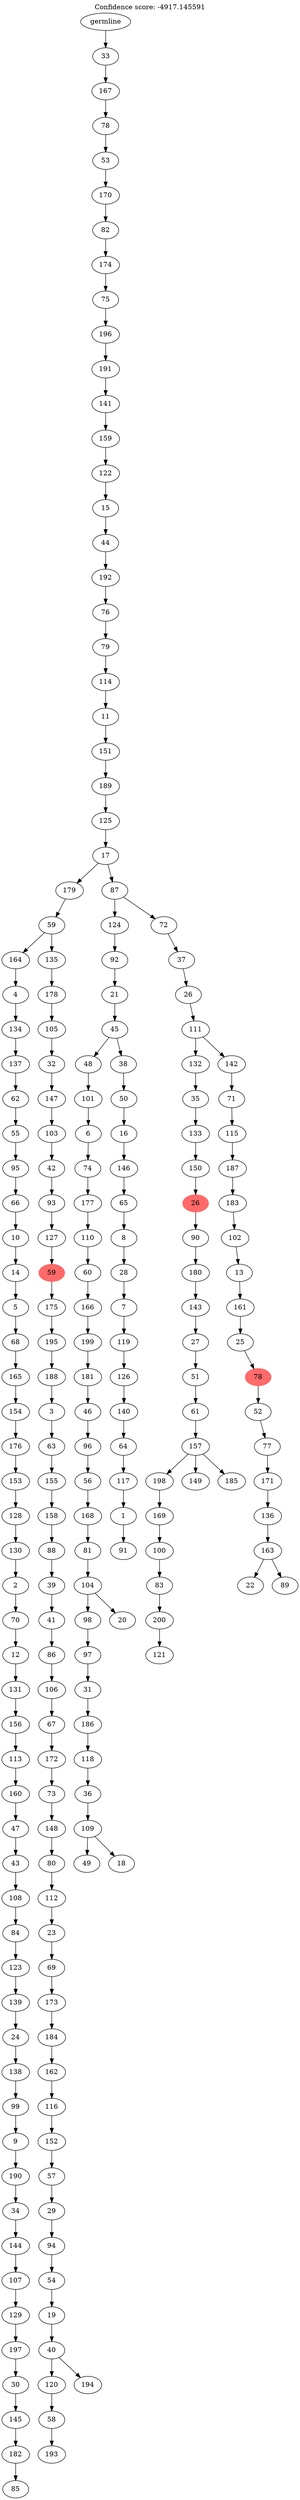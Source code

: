 digraph g {
	"202" -> "203";
	"203" [label="85"];
	"201" -> "202";
	"202" [label="182"];
	"200" -> "201";
	"201" [label="145"];
	"199" -> "200";
	"200" [label="30"];
	"198" -> "199";
	"199" [label="197"];
	"197" -> "198";
	"198" [label="129"];
	"196" -> "197";
	"197" [label="107"];
	"195" -> "196";
	"196" [label="144"];
	"194" -> "195";
	"195" [label="34"];
	"193" -> "194";
	"194" [label="190"];
	"192" -> "193";
	"193" [label="9"];
	"191" -> "192";
	"192" [label="99"];
	"190" -> "191";
	"191" [label="138"];
	"189" -> "190";
	"190" [label="24"];
	"188" -> "189";
	"189" [label="139"];
	"187" -> "188";
	"188" [label="123"];
	"186" -> "187";
	"187" [label="84"];
	"185" -> "186";
	"186" [label="108"];
	"184" -> "185";
	"185" [label="43"];
	"183" -> "184";
	"184" [label="47"];
	"182" -> "183";
	"183" [label="160"];
	"181" -> "182";
	"182" [label="113"];
	"180" -> "181";
	"181" [label="156"];
	"179" -> "180";
	"180" [label="131"];
	"178" -> "179";
	"179" [label="12"];
	"177" -> "178";
	"178" [label="70"];
	"176" -> "177";
	"177" [label="2"];
	"175" -> "176";
	"176" [label="130"];
	"174" -> "175";
	"175" [label="128"];
	"173" -> "174";
	"174" [label="153"];
	"172" -> "173";
	"173" [label="176"];
	"171" -> "172";
	"172" [label="154"];
	"170" -> "171";
	"171" [label="165"];
	"169" -> "170";
	"170" [label="68"];
	"168" -> "169";
	"169" [label="5"];
	"167" -> "168";
	"168" [label="14"];
	"166" -> "167";
	"167" [label="10"];
	"165" -> "166";
	"166" [label="66"];
	"164" -> "165";
	"165" [label="95"];
	"163" -> "164";
	"164" [label="55"];
	"162" -> "163";
	"163" [label="62"];
	"161" -> "162";
	"162" [label="137"];
	"160" -> "161";
	"161" [label="134"];
	"159" -> "160";
	"160" [label="4"];
	"156" -> "157";
	"157" [label="193"];
	"155" -> "156";
	"156" [label="58"];
	"154" -> "155";
	"155" [label="120"];
	"154" -> "158";
	"158" [label="194"];
	"153" -> "154";
	"154" [label="40"];
	"152" -> "153";
	"153" [label="19"];
	"151" -> "152";
	"152" [label="54"];
	"150" -> "151";
	"151" [label="94"];
	"149" -> "150";
	"150" [label="29"];
	"148" -> "149";
	"149" [label="57"];
	"147" -> "148";
	"148" [label="152"];
	"146" -> "147";
	"147" [label="116"];
	"145" -> "146";
	"146" [label="162"];
	"144" -> "145";
	"145" [label="184"];
	"143" -> "144";
	"144" [label="173"];
	"142" -> "143";
	"143" [label="69"];
	"141" -> "142";
	"142" [label="23"];
	"140" -> "141";
	"141" [label="112"];
	"139" -> "140";
	"140" [label="80"];
	"138" -> "139";
	"139" [label="148"];
	"137" -> "138";
	"138" [label="73"];
	"136" -> "137";
	"137" [label="172"];
	"135" -> "136";
	"136" [label="67"];
	"134" -> "135";
	"135" [label="106"];
	"133" -> "134";
	"134" [label="86"];
	"132" -> "133";
	"133" [label="41"];
	"131" -> "132";
	"132" [label="39"];
	"130" -> "131";
	"131" [label="88"];
	"129" -> "130";
	"130" [label="158"];
	"128" -> "129";
	"129" [label="155"];
	"127" -> "128";
	"128" [label="63"];
	"126" -> "127";
	"127" [label="3"];
	"125" -> "126";
	"126" [label="188"];
	"124" -> "125";
	"125" [label="195"];
	"123" -> "124";
	"124" [label="175"];
	"122" -> "123";
	"123" [color=indianred1, style=filled, label="59"];
	"121" -> "122";
	"122" [label="127"];
	"120" -> "121";
	"121" [label="93"];
	"119" -> "120";
	"120" [label="42"];
	"118" -> "119";
	"119" [label="103"];
	"117" -> "118";
	"118" [label="147"];
	"116" -> "117";
	"117" [label="32"];
	"115" -> "116";
	"116" [label="105"];
	"114" -> "115";
	"115" [label="178"];
	"113" -> "114";
	"114" [label="135"];
	"113" -> "159";
	"159" [label="164"];
	"112" -> "113";
	"113" [label="59"];
	"108" -> "109";
	"109" [label="49"];
	"108" -> "110";
	"110" [label="18"];
	"107" -> "108";
	"108" [label="109"];
	"106" -> "107";
	"107" [label="36"];
	"105" -> "106";
	"106" [label="118"];
	"104" -> "105";
	"105" [label="186"];
	"103" -> "104";
	"104" [label="31"];
	"102" -> "103";
	"103" [label="97"];
	"101" -> "102";
	"102" [label="98"];
	"101" -> "111";
	"111" [label="20"];
	"100" -> "101";
	"101" [label="104"];
	"99" -> "100";
	"100" [label="81"];
	"98" -> "99";
	"99" [label="168"];
	"97" -> "98";
	"98" [label="56"];
	"96" -> "97";
	"97" [label="96"];
	"95" -> "96";
	"96" [label="46"];
	"94" -> "95";
	"95" [label="181"];
	"93" -> "94";
	"94" [label="199"];
	"92" -> "93";
	"93" [label="166"];
	"91" -> "92";
	"92" [label="60"];
	"90" -> "91";
	"91" [label="110"];
	"89" -> "90";
	"90" [label="177"];
	"88" -> "89";
	"89" [label="74"];
	"87" -> "88";
	"88" [label="6"];
	"86" -> "87";
	"87" [label="101"];
	"84" -> "85";
	"85" [label="91"];
	"83" -> "84";
	"84" [label="1"];
	"82" -> "83";
	"83" [label="117"];
	"81" -> "82";
	"82" [label="64"];
	"80" -> "81";
	"81" [label="140"];
	"79" -> "80";
	"80" [label="126"];
	"78" -> "79";
	"79" [label="119"];
	"77" -> "78";
	"78" [label="7"];
	"76" -> "77";
	"77" [label="28"];
	"75" -> "76";
	"76" [label="8"];
	"74" -> "75";
	"75" [label="65"];
	"73" -> "74";
	"74" [label="146"];
	"72" -> "73";
	"73" [label="16"];
	"71" -> "72";
	"72" [label="50"];
	"70" -> "71";
	"71" [label="38"];
	"70" -> "86";
	"86" [label="48"];
	"69" -> "70";
	"70" [label="45"];
	"68" -> "69";
	"69" [label="21"];
	"67" -> "68";
	"68" [label="92"];
	"63" -> "64";
	"64" [label="121"];
	"62" -> "63";
	"63" [label="200"];
	"61" -> "62";
	"62" [label="83"];
	"60" -> "61";
	"61" [label="100"];
	"59" -> "60";
	"60" [label="169"];
	"58" -> "59";
	"59" [label="198"];
	"58" -> "65";
	"65" [label="149"];
	"58" -> "66";
	"66" [label="185"];
	"57" -> "58";
	"58" [label="157"];
	"56" -> "57";
	"57" [label="61"];
	"55" -> "56";
	"56" [label="51"];
	"54" -> "55";
	"55" [label="27"];
	"53" -> "54";
	"54" [label="143"];
	"52" -> "53";
	"53" [label="180"];
	"51" -> "52";
	"52" [label="90"];
	"50" -> "51";
	"51" [color=indianred1, style=filled, label="26"];
	"49" -> "50";
	"50" [label="150"];
	"48" -> "49";
	"49" [label="133"];
	"47" -> "48";
	"48" [label="35"];
	"44" -> "45";
	"45" [label="22"];
	"44" -> "46";
	"46" [label="89"];
	"43" -> "44";
	"44" [label="163"];
	"42" -> "43";
	"43" [label="136"];
	"41" -> "42";
	"42" [label="171"];
	"40" -> "41";
	"41" [label="77"];
	"39" -> "40";
	"40" [label="52"];
	"38" -> "39";
	"39" [color=indianred1, style=filled, label="78"];
	"37" -> "38";
	"38" [label="25"];
	"36" -> "37";
	"37" [label="161"];
	"35" -> "36";
	"36" [label="13"];
	"34" -> "35";
	"35" [label="102"];
	"33" -> "34";
	"34" [label="183"];
	"32" -> "33";
	"33" [label="187"];
	"31" -> "32";
	"32" [label="115"];
	"30" -> "31";
	"31" [label="71"];
	"29" -> "30";
	"30" [label="142"];
	"29" -> "47";
	"47" [label="132"];
	"28" -> "29";
	"29" [label="111"];
	"27" -> "28";
	"28" [label="26"];
	"26" -> "27";
	"27" [label="37"];
	"25" -> "26";
	"26" [label="72"];
	"25" -> "67";
	"67" [label="124"];
	"24" -> "25";
	"25" [label="87"];
	"24" -> "112";
	"112" [label="179"];
	"23" -> "24";
	"24" [label="17"];
	"22" -> "23";
	"23" [label="125"];
	"21" -> "22";
	"22" [label="189"];
	"20" -> "21";
	"21" [label="151"];
	"19" -> "20";
	"20" [label="11"];
	"18" -> "19";
	"19" [label="114"];
	"17" -> "18";
	"18" [label="79"];
	"16" -> "17";
	"17" [label="76"];
	"15" -> "16";
	"16" [label="192"];
	"14" -> "15";
	"15" [label="44"];
	"13" -> "14";
	"14" [label="15"];
	"12" -> "13";
	"13" [label="122"];
	"11" -> "12";
	"12" [label="159"];
	"10" -> "11";
	"11" [label="141"];
	"9" -> "10";
	"10" [label="191"];
	"8" -> "9";
	"9" [label="196"];
	"7" -> "8";
	"8" [label="75"];
	"6" -> "7";
	"7" [label="174"];
	"5" -> "6";
	"6" [label="82"];
	"4" -> "5";
	"5" [label="170"];
	"3" -> "4";
	"4" [label="53"];
	"2" -> "3";
	"3" [label="78"];
	"1" -> "2";
	"2" [label="167"];
	"0" -> "1";
	"1" [label="33"];
	"0" [label="germline"];
	labelloc="t";
	label="Confidence score: -4917.145591";
}
